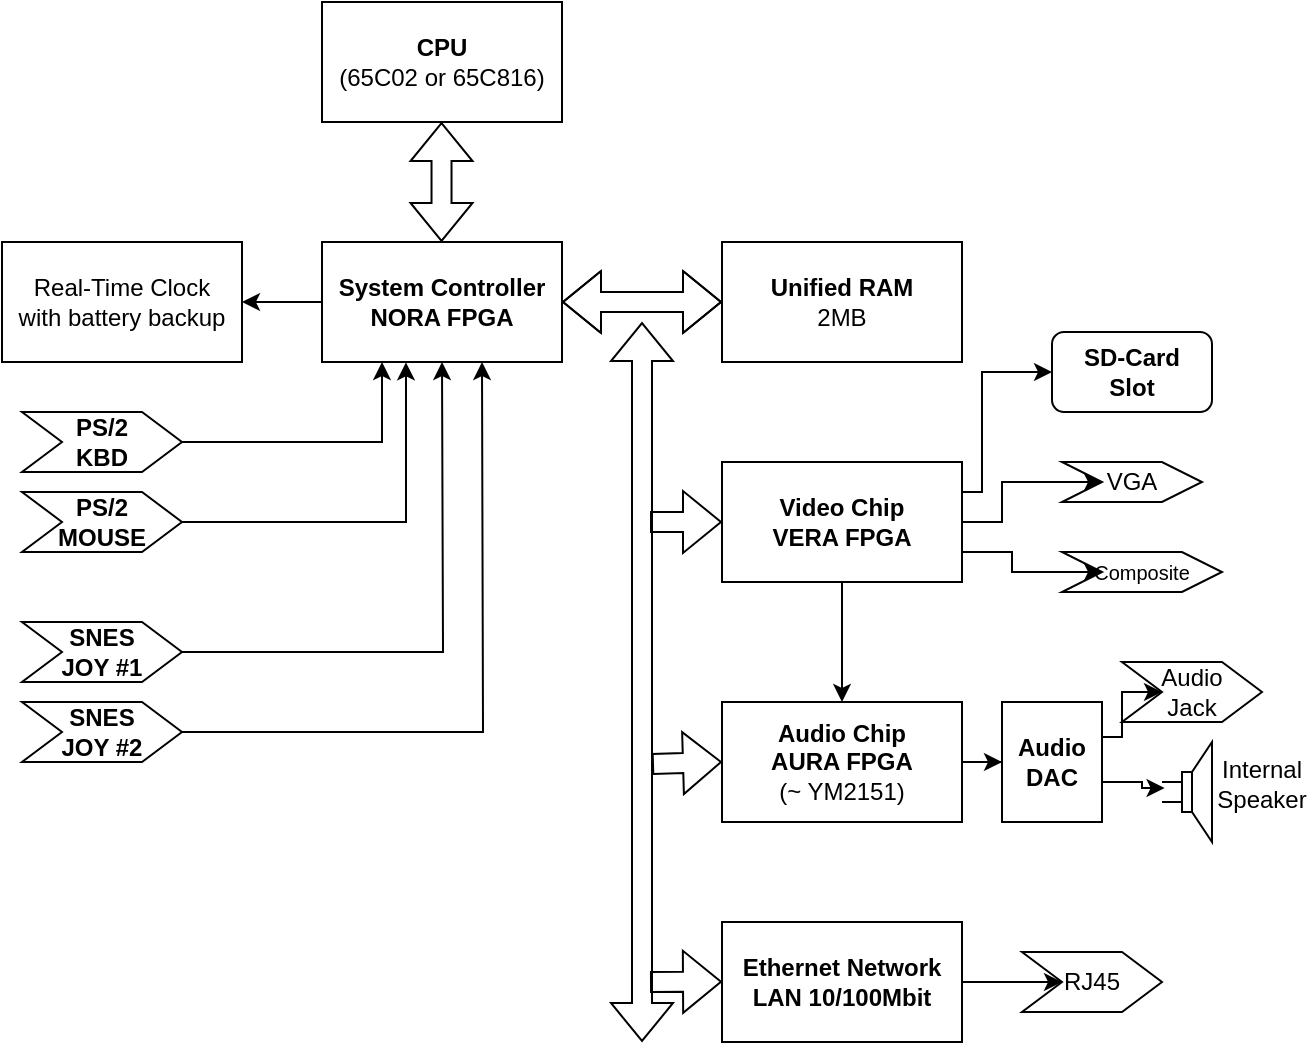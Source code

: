 <mxfile version="22.1.3" type="device">
  <diagram name="Stránka-1" id="3VmH-Sjz0QR-R3uZ2Oqs">
    <mxGraphModel dx="989" dy="606" grid="1" gridSize="10" guides="1" tooltips="1" connect="1" arrows="1" fold="1" page="1" pageScale="1" pageWidth="827" pageHeight="1169" math="0" shadow="0">
      <root>
        <mxCell id="0" />
        <mxCell id="1" parent="0" />
        <mxCell id="yH_950gia9ZCRLpZUwo7-1" value="&lt;b&gt;CPU&lt;/b&gt;&lt;br&gt;(65C02 or 65C816)" style="rounded=0;whiteSpace=wrap;html=1;" parent="1" vertex="1">
          <mxGeometry x="240" y="80" width="120" height="60" as="geometry" />
        </mxCell>
        <mxCell id="yH_950gia9ZCRLpZUwo7-2" value="&lt;b&gt;System Controller&lt;br&gt;NORA FPGA&lt;/b&gt;" style="rounded=0;whiteSpace=wrap;html=1;" parent="1" vertex="1">
          <mxGeometry x="240" y="200" width="120" height="60" as="geometry" />
        </mxCell>
        <mxCell id="yH_950gia9ZCRLpZUwo7-3" value="" style="shape=flexArrow;endArrow=classic;startArrow=classic;html=1;rounded=0;exitX=0.5;exitY=0;exitDx=0;exitDy=0;entryX=0.5;entryY=1;entryDx=0;entryDy=0;" parent="1" edge="1">
          <mxGeometry width="100" height="100" relative="1" as="geometry">
            <mxPoint x="299.76" y="200" as="sourcePoint" />
            <mxPoint x="299.76" y="140" as="targetPoint" />
          </mxGeometry>
        </mxCell>
        <mxCell id="yH_950gia9ZCRLpZUwo7-4" value="&lt;b&gt;Unified RAM&lt;/b&gt;&lt;br&gt;2MB" style="rounded=0;whiteSpace=wrap;html=1;" parent="1" vertex="1">
          <mxGeometry x="440" y="200" width="120" height="60" as="geometry" />
        </mxCell>
        <mxCell id="yH_950gia9ZCRLpZUwo7-8" value="" style="shape=flexArrow;endArrow=classic;startArrow=classic;html=1;rounded=0;entryX=0;entryY=0.5;entryDx=0;entryDy=0;exitX=1;exitY=0.5;exitDx=0;exitDy=0;" parent="1" edge="1">
          <mxGeometry width="100" height="100" relative="1" as="geometry">
            <mxPoint x="360" y="230.0" as="sourcePoint" />
            <mxPoint x="440" y="230.0" as="targetPoint" />
            <Array as="points">
              <mxPoint x="400" y="230" />
            </Array>
          </mxGeometry>
        </mxCell>
        <mxCell id="ovG0T1iiMO7Yo0R1Xp0J-8" value="" style="edgeStyle=orthogonalEdgeStyle;rounded=0;orthogonalLoop=1;jettySize=auto;html=1;exitX=1;exitY=0.75;exitDx=0;exitDy=0;" edge="1" parent="1" source="yH_950gia9ZCRLpZUwo7-14" target="yH_950gia9ZCRLpZUwo7-22">
          <mxGeometry relative="1" as="geometry" />
        </mxCell>
        <mxCell id="ovG0T1iiMO7Yo0R1Xp0J-19" value="" style="edgeStyle=orthogonalEdgeStyle;rounded=0;orthogonalLoop=1;jettySize=auto;html=1;" edge="1" parent="1" source="yH_950gia9ZCRLpZUwo7-14" target="yH_950gia9ZCRLpZUwo7-15">
          <mxGeometry relative="1" as="geometry" />
        </mxCell>
        <mxCell id="yH_950gia9ZCRLpZUwo7-14" value="Video Chip&lt;br&gt;VERA FPGA" style="rounded=0;whiteSpace=wrap;html=1;fontStyle=1" parent="1" vertex="1">
          <mxGeometry x="440" y="310" width="120" height="60" as="geometry" />
        </mxCell>
        <mxCell id="ovG0T1iiMO7Yo0R1Xp0J-10" value="" style="edgeStyle=orthogonalEdgeStyle;rounded=0;orthogonalLoop=1;jettySize=auto;html=1;entryX=0;entryY=0.5;entryDx=0;entryDy=0;" edge="1" parent="1" source="yH_950gia9ZCRLpZUwo7-15" target="yH_950gia9ZCRLpZUwo7-25">
          <mxGeometry relative="1" as="geometry" />
        </mxCell>
        <mxCell id="yH_950gia9ZCRLpZUwo7-15" value="Audio Chip&lt;br&gt;AURA FPGA&lt;br&gt;&lt;span style=&quot;font-weight: normal;&quot;&gt;(~ YM2151)&lt;/span&gt;" style="rounded=0;whiteSpace=wrap;html=1;fontStyle=1" parent="1" vertex="1">
          <mxGeometry x="440" y="430" width="120" height="60" as="geometry" />
        </mxCell>
        <mxCell id="0dJ6CAnjNzqdP4cnhiGZ-6" value="" style="edgeStyle=orthogonalEdgeStyle;rounded=0;orthogonalLoop=1;jettySize=auto;html=1;entryX=0.25;entryY=1;entryDx=0;entryDy=0;" parent="1" source="yH_950gia9ZCRLpZUwo7-16" target="yH_950gia9ZCRLpZUwo7-2" edge="1">
          <mxGeometry relative="1" as="geometry">
            <mxPoint x="270" y="300" as="targetPoint" />
          </mxGeometry>
        </mxCell>
        <mxCell id="yH_950gia9ZCRLpZUwo7-16" value="PS/2&lt;br&gt;KBD" style="shape=step;perimeter=stepPerimeter;whiteSpace=wrap;html=1;fixedSize=1;fontStyle=1" parent="1" vertex="1">
          <mxGeometry x="90" y="285" width="80" height="30" as="geometry" />
        </mxCell>
        <mxCell id="0dJ6CAnjNzqdP4cnhiGZ-8" value="" style="edgeStyle=orthogonalEdgeStyle;rounded=0;orthogonalLoop=1;jettySize=auto;html=1;entryX=0.35;entryY=1.003;entryDx=0;entryDy=0;entryPerimeter=0;" parent="1" source="yH_950gia9ZCRLpZUwo7-17" target="yH_950gia9ZCRLpZUwo7-2" edge="1">
          <mxGeometry relative="1" as="geometry">
            <mxPoint x="250" y="340" as="targetPoint" />
          </mxGeometry>
        </mxCell>
        <mxCell id="yH_950gia9ZCRLpZUwo7-17" value="PS/2&lt;br&gt;MOUSE" style="shape=step;perimeter=stepPerimeter;whiteSpace=wrap;html=1;fixedSize=1;fontStyle=1" parent="1" vertex="1">
          <mxGeometry x="90" y="325" width="80" height="30" as="geometry" />
        </mxCell>
        <mxCell id="ovG0T1iiMO7Yo0R1Xp0J-3" value="" style="edgeStyle=orthogonalEdgeStyle;rounded=0;orthogonalLoop=1;jettySize=auto;html=1;" edge="1" parent="1" source="yH_950gia9ZCRLpZUwo7-18">
          <mxGeometry relative="1" as="geometry">
            <mxPoint x="300" y="260.0" as="targetPoint" />
          </mxGeometry>
        </mxCell>
        <mxCell id="yH_950gia9ZCRLpZUwo7-18" value="SNES&lt;br&gt;JOY #1" style="shape=step;perimeter=stepPerimeter;whiteSpace=wrap;html=1;fixedSize=1;fontStyle=1" parent="1" vertex="1">
          <mxGeometry x="90" y="390" width="80" height="30" as="geometry" />
        </mxCell>
        <mxCell id="ovG0T1iiMO7Yo0R1Xp0J-5" value="" style="edgeStyle=orthogonalEdgeStyle;rounded=0;orthogonalLoop=1;jettySize=auto;html=1;" edge="1" parent="1" source="yH_950gia9ZCRLpZUwo7-19">
          <mxGeometry relative="1" as="geometry">
            <mxPoint x="320" y="260.0" as="targetPoint" />
          </mxGeometry>
        </mxCell>
        <mxCell id="yH_950gia9ZCRLpZUwo7-19" value="SNES&lt;br&gt;JOY #2" style="shape=step;perimeter=stepPerimeter;whiteSpace=wrap;html=1;fixedSize=1;fontStyle=1" parent="1" vertex="1">
          <mxGeometry x="90" y="430" width="80" height="30" as="geometry" />
        </mxCell>
        <mxCell id="0dJ6CAnjNzqdP4cnhiGZ-4" value="" style="edgeStyle=orthogonalEdgeStyle;rounded=0;orthogonalLoop=1;jettySize=auto;html=1;" parent="1" source="yH_950gia9ZCRLpZUwo7-2" target="yH_950gia9ZCRLpZUwo7-20" edge="1">
          <mxGeometry relative="1" as="geometry" />
        </mxCell>
        <mxCell id="yH_950gia9ZCRLpZUwo7-20" value="Real-Time Clock&lt;br&gt;with battery backup" style="rounded=0;whiteSpace=wrap;html=1;" parent="1" vertex="1">
          <mxGeometry x="80" y="200" width="120" height="60" as="geometry" />
        </mxCell>
        <mxCell id="yH_950gia9ZCRLpZUwo7-21" value="VGA" style="shape=step;perimeter=stepPerimeter;whiteSpace=wrap;html=1;fixedSize=1;" parent="1" vertex="1">
          <mxGeometry x="610" y="310" width="70" height="20" as="geometry" />
        </mxCell>
        <mxCell id="yH_950gia9ZCRLpZUwo7-22" value="Composite" style="shape=step;perimeter=stepPerimeter;whiteSpace=wrap;html=1;fixedSize=1;fontSize=10;" parent="1" vertex="1">
          <mxGeometry x="610" y="355" width="80" height="20" as="geometry" />
        </mxCell>
        <mxCell id="yH_950gia9ZCRLpZUwo7-23" value="Audio&lt;br&gt;Jack" style="shape=step;perimeter=stepPerimeter;whiteSpace=wrap;html=1;fixedSize=1;" parent="1" vertex="1">
          <mxGeometry x="640" y="410" width="70" height="30" as="geometry" />
        </mxCell>
        <mxCell id="yH_950gia9ZCRLpZUwo7-24" value="" style="pointerEvents=1;verticalLabelPosition=bottom;shadow=0;dashed=0;align=center;html=1;verticalAlign=top;shape=mxgraph.electrical.electro-mechanical.loudspeaker;" parent="1" vertex="1">
          <mxGeometry x="660" y="450" width="25" height="50" as="geometry" />
        </mxCell>
        <mxCell id="ovG0T1iiMO7Yo0R1Xp0J-11" value="" style="edgeStyle=orthogonalEdgeStyle;rounded=0;orthogonalLoop=1;jettySize=auto;html=1;entryX=0.053;entryY=0.453;entryDx=0;entryDy=0;entryPerimeter=0;" edge="1" parent="1" source="yH_950gia9ZCRLpZUwo7-25" target="yH_950gia9ZCRLpZUwo7-24">
          <mxGeometry relative="1" as="geometry">
            <Array as="points">
              <mxPoint x="650" y="470" />
              <mxPoint x="650" y="473" />
              <mxPoint x="661" y="473" />
            </Array>
          </mxGeometry>
        </mxCell>
        <mxCell id="yH_950gia9ZCRLpZUwo7-25" value="Audio DAC" style="rounded=0;whiteSpace=wrap;html=1;fontStyle=1" parent="1" vertex="1">
          <mxGeometry x="580" y="430" width="50" height="60" as="geometry" />
        </mxCell>
        <mxCell id="yH_950gia9ZCRLpZUwo7-27" value="Internal Speaker" style="text;html=1;strokeColor=none;fillColor=none;align=center;verticalAlign=middle;whiteSpace=wrap;rounded=0;" parent="1" vertex="1">
          <mxGeometry x="690" y="452.5" width="40" height="37.5" as="geometry" />
        </mxCell>
        <mxCell id="yH_950gia9ZCRLpZUwo7-29" value="SD-Card&lt;br&gt;Slot" style="rounded=1;whiteSpace=wrap;html=1;fontStyle=1" parent="1" vertex="1">
          <mxGeometry x="605" y="245" width="80" height="40" as="geometry" />
        </mxCell>
        <mxCell id="ovG0T1iiMO7Yo0R1Xp0J-7" value="" style="edgeStyle=orthogonalEdgeStyle;rounded=0;orthogonalLoop=1;jettySize=auto;html=1;" edge="1" parent="1" source="yH_950gia9ZCRLpZUwo7-31" target="ovG0T1iiMO7Yo0R1Xp0J-6">
          <mxGeometry relative="1" as="geometry" />
        </mxCell>
        <mxCell id="yH_950gia9ZCRLpZUwo7-31" value="Ethernet Network&lt;br&gt;LAN 10/100Mbit" style="rounded=0;whiteSpace=wrap;html=1;fontStyle=1" parent="1" vertex="1">
          <mxGeometry x="440" y="540" width="120" height="60" as="geometry" />
        </mxCell>
        <mxCell id="0dJ6CAnjNzqdP4cnhiGZ-11" value="" style="shape=flexArrow;endArrow=classic;html=1;rounded=0;" parent="1" target="yH_950gia9ZCRLpZUwo7-14" edge="1">
          <mxGeometry width="50" height="50" relative="1" as="geometry">
            <mxPoint x="404" y="340" as="sourcePoint" />
            <mxPoint x="370" y="339.38" as="targetPoint" />
          </mxGeometry>
        </mxCell>
        <mxCell id="0dJ6CAnjNzqdP4cnhiGZ-9" value="" style="shape=flexArrow;endArrow=classic;startArrow=classic;html=1;rounded=0;" parent="1" edge="1">
          <mxGeometry width="100" height="100" relative="1" as="geometry">
            <mxPoint x="400" y="600" as="sourcePoint" />
            <mxPoint x="400" y="240" as="targetPoint" />
          </mxGeometry>
        </mxCell>
        <mxCell id="0dJ6CAnjNzqdP4cnhiGZ-12" value="" style="shape=flexArrow;endArrow=classic;html=1;rounded=0;" parent="1" edge="1">
          <mxGeometry width="50" height="50" relative="1" as="geometry">
            <mxPoint x="405" y="461" as="sourcePoint" />
            <mxPoint x="440" y="460" as="targetPoint" />
          </mxGeometry>
        </mxCell>
        <mxCell id="0dJ6CAnjNzqdP4cnhiGZ-13" value="" style="shape=flexArrow;endArrow=classic;html=1;rounded=0;" parent="1" edge="1">
          <mxGeometry width="50" height="50" relative="1" as="geometry">
            <mxPoint x="404" y="570" as="sourcePoint" />
            <mxPoint x="440" y="569.83" as="targetPoint" />
          </mxGeometry>
        </mxCell>
        <mxCell id="ovG0T1iiMO7Yo0R1Xp0J-6" value="RJ45" style="shape=step;perimeter=stepPerimeter;whiteSpace=wrap;html=1;fixedSize=1;" vertex="1" parent="1">
          <mxGeometry x="590" y="555" width="70" height="30" as="geometry" />
        </mxCell>
        <mxCell id="ovG0T1iiMO7Yo0R1Xp0J-13" value="" style="edgeStyle=orthogonalEdgeStyle;rounded=0;orthogonalLoop=1;jettySize=auto;html=1;entryX=0;entryY=0.5;entryDx=0;entryDy=0;" edge="1" parent="1" target="yH_950gia9ZCRLpZUwo7-23">
          <mxGeometry relative="1" as="geometry">
            <mxPoint x="630" y="447.5" as="sourcePoint" />
            <mxPoint x="660" y="442.5" as="targetPoint" />
            <Array as="points">
              <mxPoint x="640" y="448" />
              <mxPoint x="640" y="425" />
            </Array>
          </mxGeometry>
        </mxCell>
        <mxCell id="ovG0T1iiMO7Yo0R1Xp0J-16" value="" style="endArrow=classic;html=1;rounded=0;exitX=1;exitY=0.5;exitDx=0;exitDy=0;entryX=0;entryY=0.5;entryDx=0;entryDy=0;" edge="1" parent="1" source="yH_950gia9ZCRLpZUwo7-14" target="yH_950gia9ZCRLpZUwo7-21">
          <mxGeometry width="50" height="50" relative="1" as="geometry">
            <mxPoint x="460" y="400" as="sourcePoint" />
            <mxPoint x="510" y="350" as="targetPoint" />
            <Array as="points">
              <mxPoint x="580" y="340" />
              <mxPoint x="580" y="320" />
            </Array>
          </mxGeometry>
        </mxCell>
        <mxCell id="ovG0T1iiMO7Yo0R1Xp0J-17" value="" style="endArrow=classic;html=1;rounded=0;exitX=1;exitY=0.25;exitDx=0;exitDy=0;entryX=0;entryY=0.5;entryDx=0;entryDy=0;" edge="1" parent="1" source="yH_950gia9ZCRLpZUwo7-14" target="yH_950gia9ZCRLpZUwo7-29">
          <mxGeometry width="50" height="50" relative="1" as="geometry">
            <mxPoint x="460" y="400" as="sourcePoint" />
            <mxPoint x="510" y="350" as="targetPoint" />
            <Array as="points">
              <mxPoint x="570" y="325" />
              <mxPoint x="570" y="265" />
            </Array>
          </mxGeometry>
        </mxCell>
      </root>
    </mxGraphModel>
  </diagram>
</mxfile>
